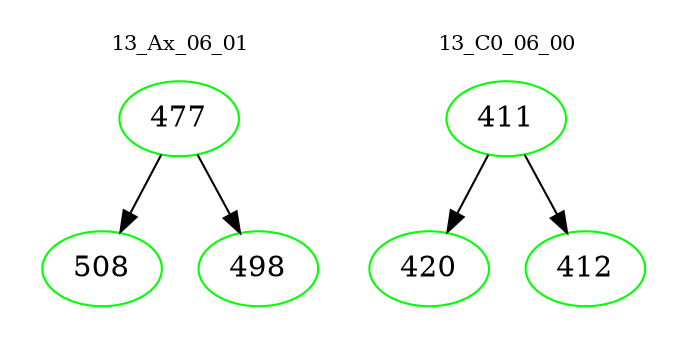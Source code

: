 digraph{
subgraph cluster_0 {
color = white
label = "13_Ax_06_01";
fontsize=10;
T0_477 [label="477", color="green"]
T0_477 -> T0_508 [color="black"]
T0_508 [label="508", color="green"]
T0_477 -> T0_498 [color="black"]
T0_498 [label="498", color="green"]
}
subgraph cluster_1 {
color = white
label = "13_C0_06_00";
fontsize=10;
T1_411 [label="411", color="green"]
T1_411 -> T1_420 [color="black"]
T1_420 [label="420", color="green"]
T1_411 -> T1_412 [color="black"]
T1_412 [label="412", color="green"]
}
}
